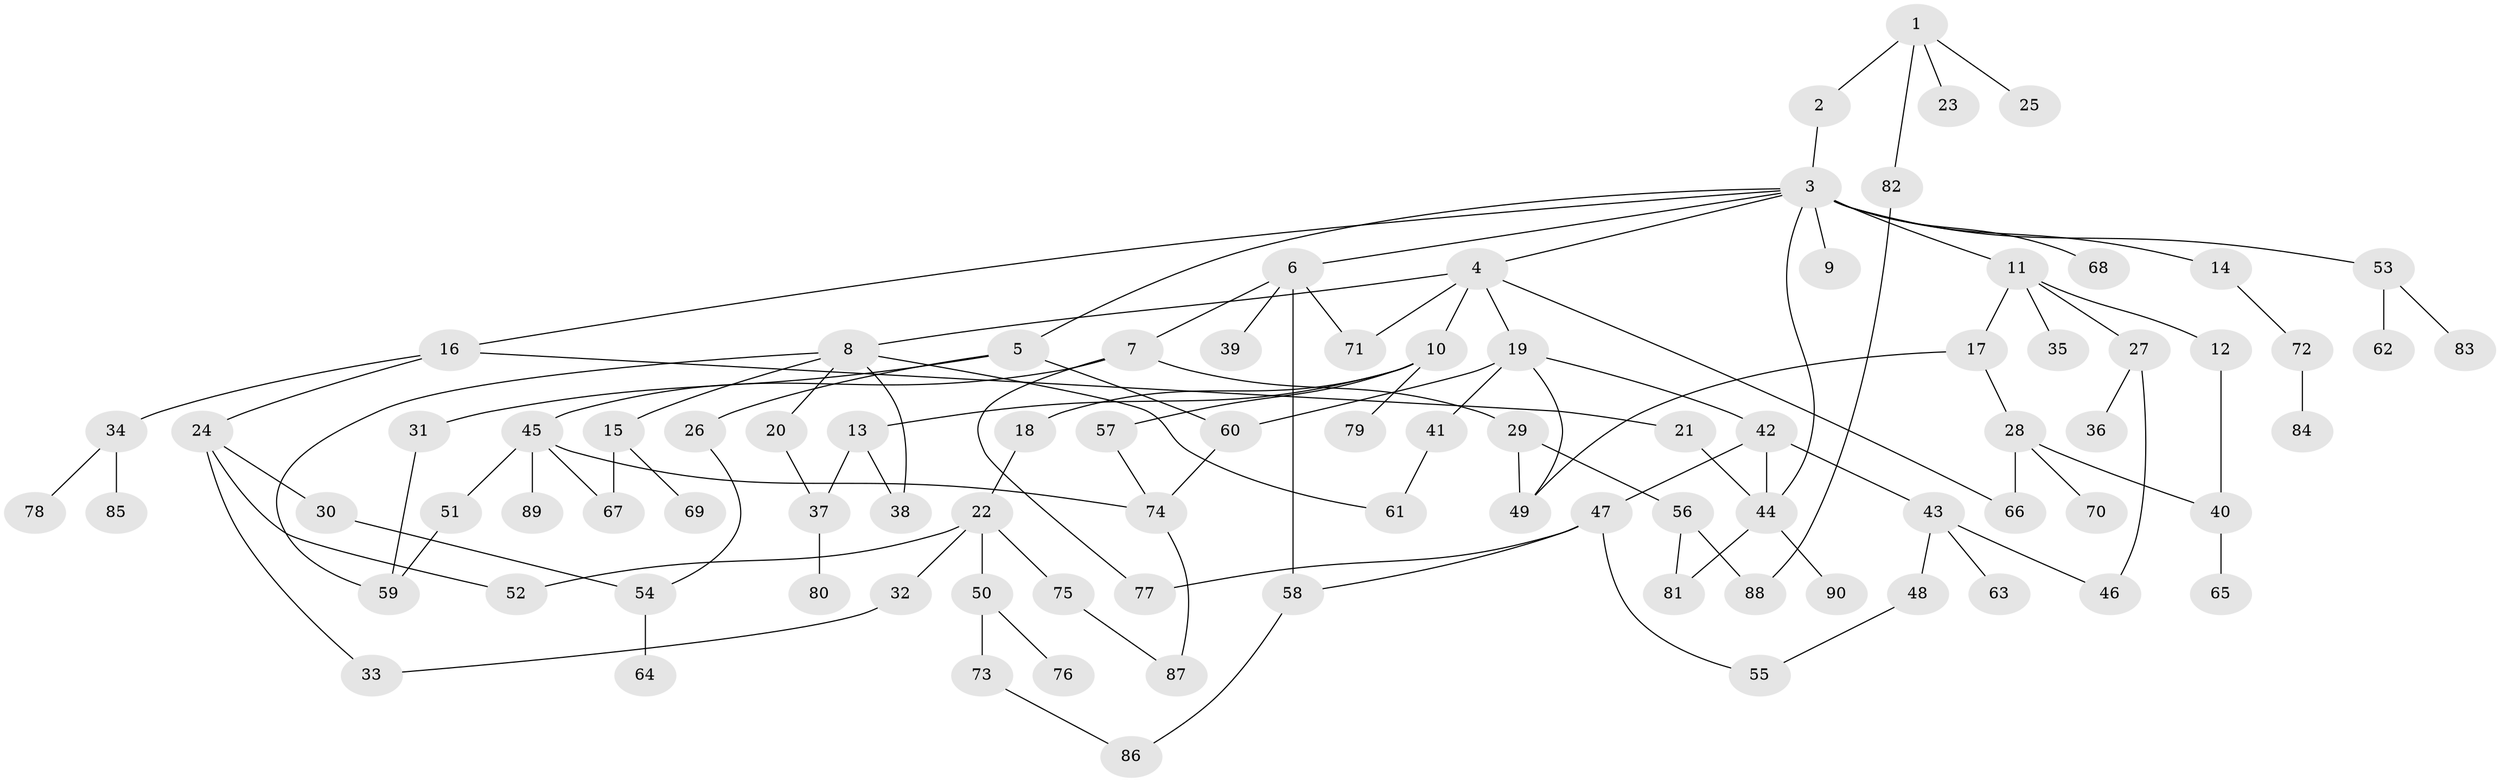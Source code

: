 // original degree distribution, {5: 0.0703125, 2: 0.359375, 11: 0.0078125, 6: 0.03125, 4: 0.078125, 7: 0.0078125, 3: 0.125, 1: 0.3203125}
// Generated by graph-tools (version 1.1) at 2025/48/03/04/25 22:48:58]
// undirected, 90 vertices, 116 edges
graph export_dot {
  node [color=gray90,style=filled];
  1;
  2;
  3;
  4;
  5;
  6;
  7;
  8;
  9;
  10;
  11;
  12;
  13;
  14;
  15;
  16;
  17;
  18;
  19;
  20;
  21;
  22;
  23;
  24;
  25;
  26;
  27;
  28;
  29;
  30;
  31;
  32;
  33;
  34;
  35;
  36;
  37;
  38;
  39;
  40;
  41;
  42;
  43;
  44;
  45;
  46;
  47;
  48;
  49;
  50;
  51;
  52;
  53;
  54;
  55;
  56;
  57;
  58;
  59;
  60;
  61;
  62;
  63;
  64;
  65;
  66;
  67;
  68;
  69;
  70;
  71;
  72;
  73;
  74;
  75;
  76;
  77;
  78;
  79;
  80;
  81;
  82;
  83;
  84;
  85;
  86;
  87;
  88;
  89;
  90;
  1 -- 2 [weight=1.0];
  1 -- 23 [weight=1.0];
  1 -- 25 [weight=1.0];
  1 -- 82 [weight=1.0];
  2 -- 3 [weight=1.0];
  3 -- 4 [weight=1.0];
  3 -- 5 [weight=1.0];
  3 -- 6 [weight=1.0];
  3 -- 9 [weight=1.0];
  3 -- 11 [weight=1.0];
  3 -- 14 [weight=1.0];
  3 -- 16 [weight=1.0];
  3 -- 44 [weight=1.0];
  3 -- 53 [weight=1.0];
  3 -- 68 [weight=1.0];
  4 -- 8 [weight=1.0];
  4 -- 10 [weight=1.0];
  4 -- 19 [weight=1.0];
  4 -- 66 [weight=1.0];
  4 -- 71 [weight=1.0];
  5 -- 26 [weight=1.0];
  5 -- 31 [weight=1.0];
  5 -- 60 [weight=1.0];
  6 -- 7 [weight=1.0];
  6 -- 39 [weight=1.0];
  6 -- 58 [weight=1.0];
  6 -- 71 [weight=1.0];
  7 -- 29 [weight=1.0];
  7 -- 45 [weight=1.0];
  7 -- 77 [weight=1.0];
  8 -- 15 [weight=1.0];
  8 -- 20 [weight=1.0];
  8 -- 38 [weight=1.0];
  8 -- 59 [weight=1.0];
  8 -- 61 [weight=1.0];
  10 -- 13 [weight=1.0];
  10 -- 18 [weight=1.0];
  10 -- 57 [weight=1.0];
  10 -- 79 [weight=1.0];
  11 -- 12 [weight=1.0];
  11 -- 17 [weight=1.0];
  11 -- 27 [weight=1.0];
  11 -- 35 [weight=1.0];
  12 -- 40 [weight=1.0];
  13 -- 37 [weight=1.0];
  13 -- 38 [weight=1.0];
  14 -- 72 [weight=1.0];
  15 -- 67 [weight=1.0];
  15 -- 69 [weight=1.0];
  16 -- 21 [weight=1.0];
  16 -- 24 [weight=1.0];
  16 -- 34 [weight=1.0];
  17 -- 28 [weight=1.0];
  17 -- 49 [weight=1.0];
  18 -- 22 [weight=1.0];
  19 -- 41 [weight=1.0];
  19 -- 42 [weight=1.0];
  19 -- 49 [weight=1.0];
  19 -- 60 [weight=1.0];
  20 -- 37 [weight=1.0];
  21 -- 44 [weight=1.0];
  22 -- 32 [weight=1.0];
  22 -- 50 [weight=1.0];
  22 -- 52 [weight=1.0];
  22 -- 75 [weight=1.0];
  24 -- 30 [weight=1.0];
  24 -- 33 [weight=1.0];
  24 -- 52 [weight=1.0];
  26 -- 54 [weight=1.0];
  27 -- 36 [weight=1.0];
  27 -- 46 [weight=1.0];
  28 -- 40 [weight=1.0];
  28 -- 66 [weight=1.0];
  28 -- 70 [weight=1.0];
  29 -- 49 [weight=1.0];
  29 -- 56 [weight=1.0];
  30 -- 54 [weight=1.0];
  31 -- 59 [weight=1.0];
  32 -- 33 [weight=1.0];
  34 -- 78 [weight=1.0];
  34 -- 85 [weight=1.0];
  37 -- 80 [weight=1.0];
  40 -- 65 [weight=1.0];
  41 -- 61 [weight=1.0];
  42 -- 43 [weight=1.0];
  42 -- 44 [weight=1.0];
  42 -- 47 [weight=1.0];
  43 -- 46 [weight=1.0];
  43 -- 48 [weight=1.0];
  43 -- 63 [weight=1.0];
  44 -- 81 [weight=1.0];
  44 -- 90 [weight=1.0];
  45 -- 51 [weight=1.0];
  45 -- 67 [weight=1.0];
  45 -- 74 [weight=1.0];
  45 -- 89 [weight=1.0];
  47 -- 55 [weight=1.0];
  47 -- 58 [weight=1.0];
  47 -- 77 [weight=1.0];
  48 -- 55 [weight=1.0];
  50 -- 73 [weight=1.0];
  50 -- 76 [weight=1.0];
  51 -- 59 [weight=1.0];
  53 -- 62 [weight=1.0];
  53 -- 83 [weight=1.0];
  54 -- 64 [weight=1.0];
  56 -- 81 [weight=1.0];
  56 -- 88 [weight=1.0];
  57 -- 74 [weight=1.0];
  58 -- 86 [weight=1.0];
  60 -- 74 [weight=1.0];
  72 -- 84 [weight=1.0];
  73 -- 86 [weight=1.0];
  74 -- 87 [weight=1.0];
  75 -- 87 [weight=1.0];
  82 -- 88 [weight=1.0];
}
